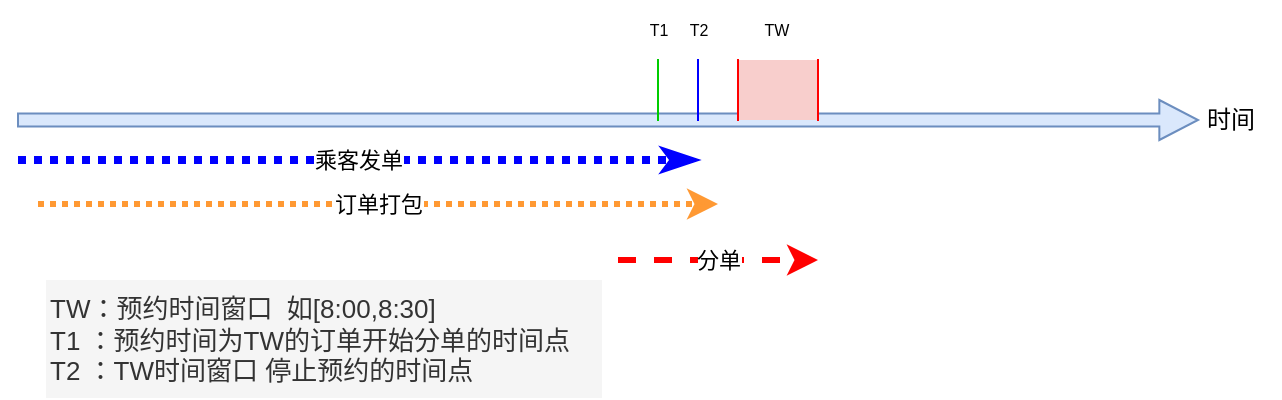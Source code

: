 <mxfile version="20.6.0" type="github">
  <diagram id="A7zW-AOvHemvrNEP8RmG" name="第 1 页">
    <mxGraphModel dx="782" dy="444" grid="0" gridSize="10" guides="1" tooltips="1" connect="1" arrows="1" fold="1" page="1" pageScale="1" pageWidth="827" pageHeight="1169" math="0" shadow="0">
      <root>
        <mxCell id="0" />
        <mxCell id="1" parent="0" />
        <mxCell id="sS7IaIjd0imi7qw3RKYu-1" value="" style="html=1;shadow=0;dashed=0;align=center;verticalAlign=middle;shape=mxgraph.arrows2.arrow;dy=0.67;dx=19.33;notch=0;fillColor=#dae8fc;strokeColor=#6c8ebf;" vertex="1" parent="1">
          <mxGeometry x="40" y="250" width="590" height="20" as="geometry" />
        </mxCell>
        <mxCell id="sS7IaIjd0imi7qw3RKYu-2" value="时间" style="text;html=1;resizable=0;autosize=1;align=center;verticalAlign=middle;points=[];fillColor=none;strokeColor=none;rounded=0;" vertex="1" parent="1">
          <mxGeometry x="621" y="245" width="50" height="30" as="geometry" />
        </mxCell>
        <mxCell id="sS7IaIjd0imi7qw3RKYu-8" value="" style="shape=partialRectangle;whiteSpace=wrap;html=1;right=0;top=0;bottom=0;fillColor=#f8cecc;routingCenterX=-0.5;strokeColor=#FF0000;" vertex="1" parent="1">
          <mxGeometry x="400" y="230" width="40" height="30" as="geometry" />
        </mxCell>
        <mxCell id="sS7IaIjd0imi7qw3RKYu-9" value="" style="shape=partialRectangle;whiteSpace=wrap;html=1;right=0;top=0;bottom=0;fillColor=none;routingCenterX=-0.5;strokeColor=#FF0000;" vertex="1" parent="1">
          <mxGeometry x="440" y="230" width="120" height="30" as="geometry" />
        </mxCell>
        <mxCell id="sS7IaIjd0imi7qw3RKYu-16" value="" style="endArrow=classicThin;html=1;rounded=0;dashed=1;strokeColor=#0000FF;strokeWidth=4;endFill=1;dashPattern=1 1;" edge="1" parent="1">
          <mxGeometry relative="1" as="geometry">
            <mxPoint x="40" y="280" as="sourcePoint" />
            <mxPoint x="380" y="280" as="targetPoint" />
          </mxGeometry>
        </mxCell>
        <mxCell id="sS7IaIjd0imi7qw3RKYu-17" value="乘客发单" style="edgeLabel;resizable=0;html=1;align=center;verticalAlign=middle;" connectable="0" vertex="1" parent="sS7IaIjd0imi7qw3RKYu-16">
          <mxGeometry relative="1" as="geometry" />
        </mxCell>
        <mxCell id="sS7IaIjd0imi7qw3RKYu-20" value="" style="shape=partialRectangle;whiteSpace=wrap;html=1;right=0;top=0;bottom=0;fillColor=none;routingCenterX=-0.5;strokeColor=#0000FF;" vertex="1" parent="1">
          <mxGeometry x="380" y="230" width="120" height="30" as="geometry" />
        </mxCell>
        <mxCell id="sS7IaIjd0imi7qw3RKYu-23" value="" style="endArrow=classic;html=1;rounded=0;dashed=1;strokeColor=#FF9933;strokeWidth=3;endFill=1;dashPattern=1 1;" edge="1" parent="1">
          <mxGeometry relative="1" as="geometry">
            <mxPoint x="50" y="302" as="sourcePoint" />
            <mxPoint x="390" y="302" as="targetPoint" />
          </mxGeometry>
        </mxCell>
        <mxCell id="sS7IaIjd0imi7qw3RKYu-24" value="订单打包" style="edgeLabel;resizable=0;html=1;align=center;verticalAlign=middle;" connectable="0" vertex="1" parent="sS7IaIjd0imi7qw3RKYu-23">
          <mxGeometry relative="1" as="geometry" />
        </mxCell>
        <mxCell id="sS7IaIjd0imi7qw3RKYu-25" value="" style="endArrow=classic;html=1;rounded=0;dashed=1;strokeColor=#FF0000;strokeWidth=3;endFill=1;" edge="1" parent="1">
          <mxGeometry relative="1" as="geometry">
            <mxPoint x="340" y="330" as="sourcePoint" />
            <mxPoint x="440" y="330" as="targetPoint" />
          </mxGeometry>
        </mxCell>
        <mxCell id="sS7IaIjd0imi7qw3RKYu-26" value="分单" style="edgeLabel;resizable=0;html=1;align=center;verticalAlign=middle;" connectable="0" vertex="1" parent="sS7IaIjd0imi7qw3RKYu-25">
          <mxGeometry relative="1" as="geometry" />
        </mxCell>
        <mxCell id="sS7IaIjd0imi7qw3RKYu-27" value="" style="shape=partialRectangle;whiteSpace=wrap;html=1;right=0;top=0;bottom=0;fillColor=none;routingCenterX=-0.5;strokeColor=#00CC00;" vertex="1" parent="1">
          <mxGeometry x="360" y="230" width="10" height="30" as="geometry" />
        </mxCell>
        <mxCell id="sS7IaIjd0imi7qw3RKYu-28" value="T1" style="text;html=1;resizable=0;autosize=1;align=center;verticalAlign=middle;points=[];fillColor=none;strokeColor=none;rounded=0;fontSize=8;" vertex="1" parent="1">
          <mxGeometry x="340" y="200" width="40" height="30" as="geometry" />
        </mxCell>
        <mxCell id="sS7IaIjd0imi7qw3RKYu-29" value="T2" style="text;html=1;resizable=0;autosize=1;align=center;verticalAlign=middle;points=[];fillColor=none;strokeColor=none;rounded=0;fontSize=8;" vertex="1" parent="1">
          <mxGeometry x="360" y="200" width="40" height="30" as="geometry" />
        </mxCell>
        <mxCell id="sS7IaIjd0imi7qw3RKYu-32" value="TW" style="text;html=1;resizable=0;autosize=1;align=center;verticalAlign=middle;points=[];fillColor=none;strokeColor=none;rounded=0;fontSize=8;" vertex="1" parent="1">
          <mxGeometry x="399" y="200" width="40" height="30" as="geometry" />
        </mxCell>
        <mxCell id="sS7IaIjd0imi7qw3RKYu-33" value="&lt;font style=&quot;font-size: 13px;&quot;&gt;TW：预约时间窗口&amp;nbsp; 如[8:00,8:30]&lt;br style=&quot;&quot;&gt;T1 ：预约时间为TW的订单开始分单的时间点&lt;br style=&quot;&quot;&gt;T2 ：TW时间窗口 停止预约的时间点&lt;/font&gt;" style="text;html=1;resizable=0;autosize=1;align=left;verticalAlign=middle;points=[];fillColor=#f5f5f5;strokeColor=none;rounded=0;fontSize=11;labelBorderColor=none;fontColor=#333333;" vertex="1" parent="1">
          <mxGeometry x="54" y="340" width="278" height="59" as="geometry" />
        </mxCell>
      </root>
    </mxGraphModel>
  </diagram>
</mxfile>
